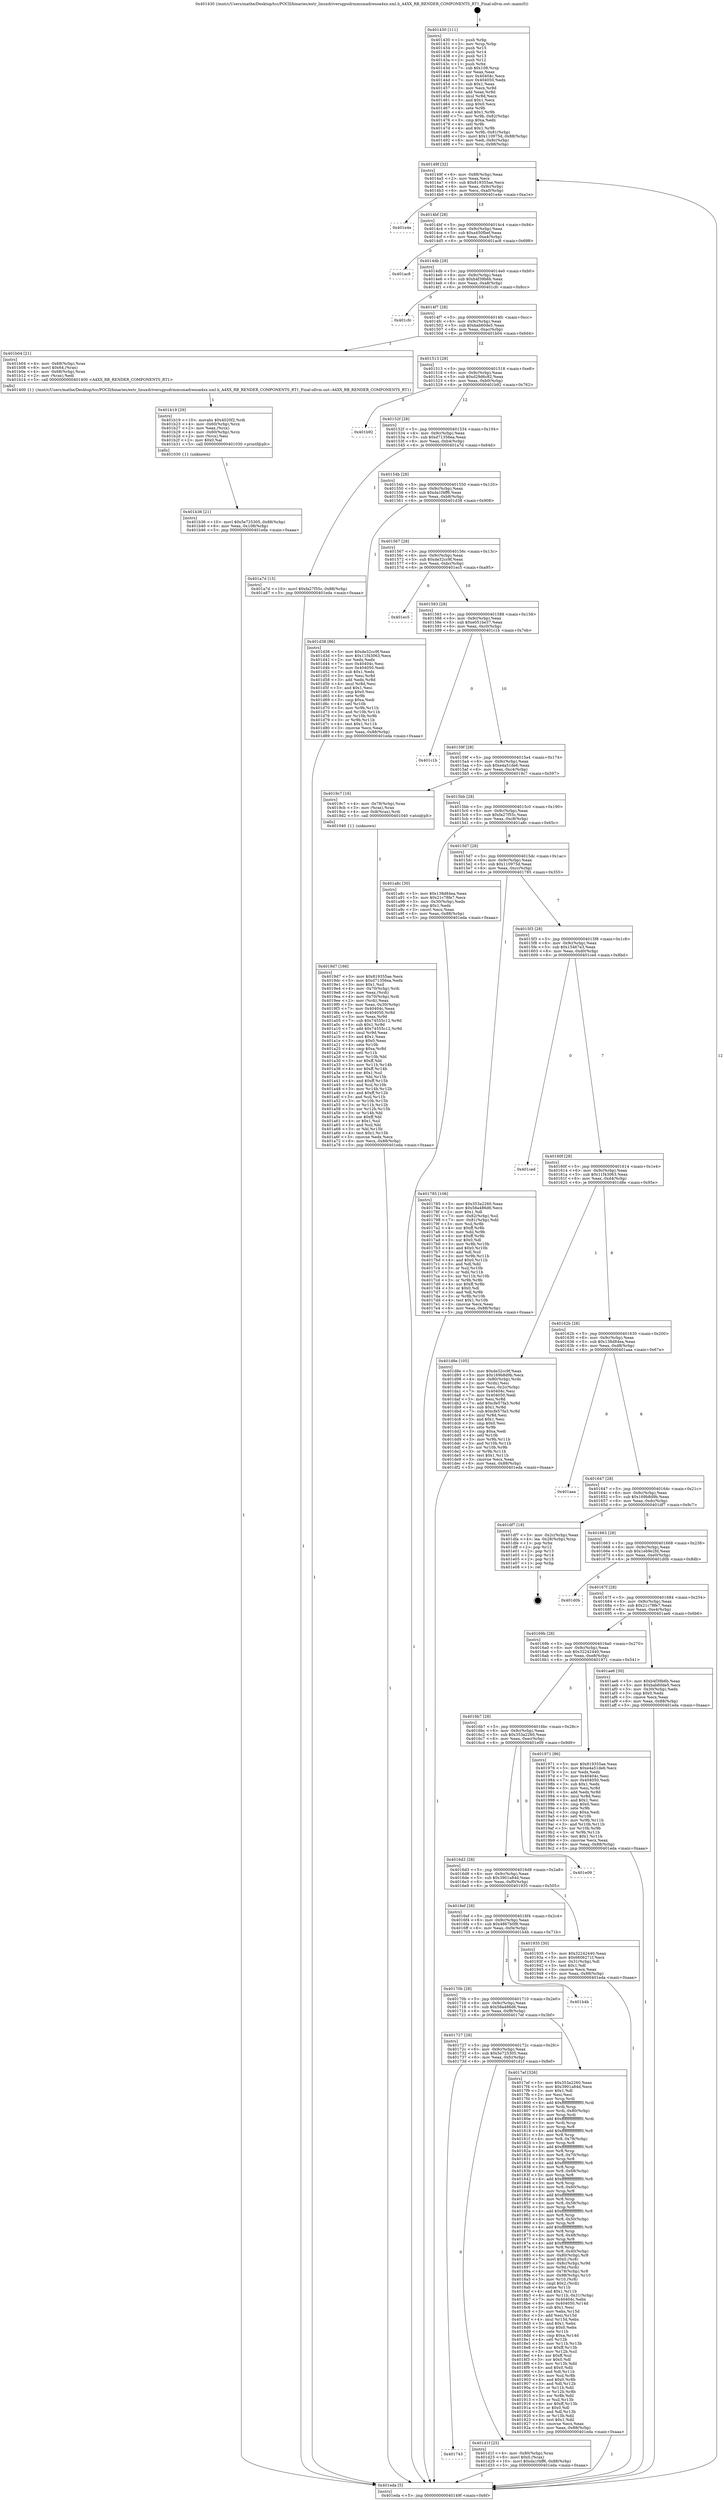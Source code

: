 digraph "0x401430" {
  label = "0x401430 (/mnt/c/Users/mathe/Desktop/tcc/POCII/binaries/extr_linuxdriversgpudrmmsmadrenoa4xx.xml.h_A4XX_RB_RENDER_COMPONENTS_RT1_Final-ollvm.out::main(0))"
  labelloc = "t"
  node[shape=record]

  Entry [label="",width=0.3,height=0.3,shape=circle,fillcolor=black,style=filled]
  "0x40149f" [label="{
     0x40149f [32]\l
     | [instrs]\l
     &nbsp;&nbsp;0x40149f \<+6\>: mov -0x88(%rbp),%eax\l
     &nbsp;&nbsp;0x4014a5 \<+2\>: mov %eax,%ecx\l
     &nbsp;&nbsp;0x4014a7 \<+6\>: sub $0x819355ae,%ecx\l
     &nbsp;&nbsp;0x4014ad \<+6\>: mov %eax,-0x9c(%rbp)\l
     &nbsp;&nbsp;0x4014b3 \<+6\>: mov %ecx,-0xa0(%rbp)\l
     &nbsp;&nbsp;0x4014b9 \<+6\>: je 0000000000401e4e \<main+0xa1e\>\l
  }"]
  "0x401e4e" [label="{
     0x401e4e\l
  }", style=dashed]
  "0x4014bf" [label="{
     0x4014bf [28]\l
     | [instrs]\l
     &nbsp;&nbsp;0x4014bf \<+5\>: jmp 00000000004014c4 \<main+0x94\>\l
     &nbsp;&nbsp;0x4014c4 \<+6\>: mov -0x9c(%rbp),%eax\l
     &nbsp;&nbsp;0x4014ca \<+5\>: sub $0xa450fbef,%eax\l
     &nbsp;&nbsp;0x4014cf \<+6\>: mov %eax,-0xa4(%rbp)\l
     &nbsp;&nbsp;0x4014d5 \<+6\>: je 0000000000401ac8 \<main+0x698\>\l
  }"]
  Exit [label="",width=0.3,height=0.3,shape=circle,fillcolor=black,style=filled,peripheries=2]
  "0x401ac8" [label="{
     0x401ac8\l
  }", style=dashed]
  "0x4014db" [label="{
     0x4014db [28]\l
     | [instrs]\l
     &nbsp;&nbsp;0x4014db \<+5\>: jmp 00000000004014e0 \<main+0xb0\>\l
     &nbsp;&nbsp;0x4014e0 \<+6\>: mov -0x9c(%rbp),%eax\l
     &nbsp;&nbsp;0x4014e6 \<+5\>: sub $0xb4f39b6b,%eax\l
     &nbsp;&nbsp;0x4014eb \<+6\>: mov %eax,-0xa8(%rbp)\l
     &nbsp;&nbsp;0x4014f1 \<+6\>: je 0000000000401cfc \<main+0x8cc\>\l
  }"]
  "0x401743" [label="{
     0x401743\l
  }", style=dashed]
  "0x401cfc" [label="{
     0x401cfc\l
  }", style=dashed]
  "0x4014f7" [label="{
     0x4014f7 [28]\l
     | [instrs]\l
     &nbsp;&nbsp;0x4014f7 \<+5\>: jmp 00000000004014fc \<main+0xcc\>\l
     &nbsp;&nbsp;0x4014fc \<+6\>: mov -0x9c(%rbp),%eax\l
     &nbsp;&nbsp;0x401502 \<+5\>: sub $0xbab60de5,%eax\l
     &nbsp;&nbsp;0x401507 \<+6\>: mov %eax,-0xac(%rbp)\l
     &nbsp;&nbsp;0x40150d \<+6\>: je 0000000000401b04 \<main+0x6d4\>\l
  }"]
  "0x401d1f" [label="{
     0x401d1f [25]\l
     | [instrs]\l
     &nbsp;&nbsp;0x401d1f \<+4\>: mov -0x80(%rbp),%rax\l
     &nbsp;&nbsp;0x401d23 \<+6\>: movl $0x0,(%rax)\l
     &nbsp;&nbsp;0x401d29 \<+10\>: movl $0xda1f4ff6,-0x88(%rbp)\l
     &nbsp;&nbsp;0x401d33 \<+5\>: jmp 0000000000401eda \<main+0xaaa\>\l
  }"]
  "0x401b04" [label="{
     0x401b04 [21]\l
     | [instrs]\l
     &nbsp;&nbsp;0x401b04 \<+4\>: mov -0x68(%rbp),%rax\l
     &nbsp;&nbsp;0x401b08 \<+6\>: movl $0x64,(%rax)\l
     &nbsp;&nbsp;0x401b0e \<+4\>: mov -0x68(%rbp),%rax\l
     &nbsp;&nbsp;0x401b12 \<+2\>: mov (%rax),%edi\l
     &nbsp;&nbsp;0x401b14 \<+5\>: call 0000000000401400 \<A4XX_RB_RENDER_COMPONENTS_RT1\>\l
     | [calls]\l
     &nbsp;&nbsp;0x401400 \{1\} (/mnt/c/Users/mathe/Desktop/tcc/POCII/binaries/extr_linuxdriversgpudrmmsmadrenoa4xx.xml.h_A4XX_RB_RENDER_COMPONENTS_RT1_Final-ollvm.out::A4XX_RB_RENDER_COMPONENTS_RT1)\l
  }"]
  "0x401513" [label="{
     0x401513 [28]\l
     | [instrs]\l
     &nbsp;&nbsp;0x401513 \<+5\>: jmp 0000000000401518 \<main+0xe8\>\l
     &nbsp;&nbsp;0x401518 \<+6\>: mov -0x9c(%rbp),%eax\l
     &nbsp;&nbsp;0x40151e \<+5\>: sub $0xd29d6c82,%eax\l
     &nbsp;&nbsp;0x401523 \<+6\>: mov %eax,-0xb0(%rbp)\l
     &nbsp;&nbsp;0x401529 \<+6\>: je 0000000000401b92 \<main+0x762\>\l
  }"]
  "0x401b36" [label="{
     0x401b36 [21]\l
     | [instrs]\l
     &nbsp;&nbsp;0x401b36 \<+10\>: movl $0x5e725305,-0x88(%rbp)\l
     &nbsp;&nbsp;0x401b40 \<+6\>: mov %eax,-0x108(%rbp)\l
     &nbsp;&nbsp;0x401b46 \<+5\>: jmp 0000000000401eda \<main+0xaaa\>\l
  }"]
  "0x401b92" [label="{
     0x401b92\l
  }", style=dashed]
  "0x40152f" [label="{
     0x40152f [28]\l
     | [instrs]\l
     &nbsp;&nbsp;0x40152f \<+5\>: jmp 0000000000401534 \<main+0x104\>\l
     &nbsp;&nbsp;0x401534 \<+6\>: mov -0x9c(%rbp),%eax\l
     &nbsp;&nbsp;0x40153a \<+5\>: sub $0xd71356ea,%eax\l
     &nbsp;&nbsp;0x40153f \<+6\>: mov %eax,-0xb4(%rbp)\l
     &nbsp;&nbsp;0x401545 \<+6\>: je 0000000000401a7d \<main+0x64d\>\l
  }"]
  "0x401b19" [label="{
     0x401b19 [29]\l
     | [instrs]\l
     &nbsp;&nbsp;0x401b19 \<+10\>: movabs $0x4020f2,%rdi\l
     &nbsp;&nbsp;0x401b23 \<+4\>: mov -0x60(%rbp),%rcx\l
     &nbsp;&nbsp;0x401b27 \<+2\>: mov %eax,(%rcx)\l
     &nbsp;&nbsp;0x401b29 \<+4\>: mov -0x60(%rbp),%rcx\l
     &nbsp;&nbsp;0x401b2d \<+2\>: mov (%rcx),%esi\l
     &nbsp;&nbsp;0x401b2f \<+2\>: mov $0x0,%al\l
     &nbsp;&nbsp;0x401b31 \<+5\>: call 0000000000401030 \<printf@plt\>\l
     | [calls]\l
     &nbsp;&nbsp;0x401030 \{1\} (unknown)\l
  }"]
  "0x401a7d" [label="{
     0x401a7d [15]\l
     | [instrs]\l
     &nbsp;&nbsp;0x401a7d \<+10\>: movl $0xfa27f55c,-0x88(%rbp)\l
     &nbsp;&nbsp;0x401a87 \<+5\>: jmp 0000000000401eda \<main+0xaaa\>\l
  }"]
  "0x40154b" [label="{
     0x40154b [28]\l
     | [instrs]\l
     &nbsp;&nbsp;0x40154b \<+5\>: jmp 0000000000401550 \<main+0x120\>\l
     &nbsp;&nbsp;0x401550 \<+6\>: mov -0x9c(%rbp),%eax\l
     &nbsp;&nbsp;0x401556 \<+5\>: sub $0xda1f4ff6,%eax\l
     &nbsp;&nbsp;0x40155b \<+6\>: mov %eax,-0xb8(%rbp)\l
     &nbsp;&nbsp;0x401561 \<+6\>: je 0000000000401d38 \<main+0x908\>\l
  }"]
  "0x4019d7" [label="{
     0x4019d7 [166]\l
     | [instrs]\l
     &nbsp;&nbsp;0x4019d7 \<+5\>: mov $0x819355ae,%ecx\l
     &nbsp;&nbsp;0x4019dc \<+5\>: mov $0xd71356ea,%edx\l
     &nbsp;&nbsp;0x4019e1 \<+3\>: mov $0x1,%sil\l
     &nbsp;&nbsp;0x4019e4 \<+4\>: mov -0x70(%rbp),%rdi\l
     &nbsp;&nbsp;0x4019e8 \<+2\>: mov %eax,(%rdi)\l
     &nbsp;&nbsp;0x4019ea \<+4\>: mov -0x70(%rbp),%rdi\l
     &nbsp;&nbsp;0x4019ee \<+2\>: mov (%rdi),%eax\l
     &nbsp;&nbsp;0x4019f0 \<+3\>: mov %eax,-0x30(%rbp)\l
     &nbsp;&nbsp;0x4019f3 \<+7\>: mov 0x40404c,%eax\l
     &nbsp;&nbsp;0x4019fa \<+8\>: mov 0x404050,%r8d\l
     &nbsp;&nbsp;0x401a02 \<+3\>: mov %eax,%r9d\l
     &nbsp;&nbsp;0x401a05 \<+7\>: sub $0x74555c12,%r9d\l
     &nbsp;&nbsp;0x401a0c \<+4\>: sub $0x1,%r9d\l
     &nbsp;&nbsp;0x401a10 \<+7\>: add $0x74555c12,%r9d\l
     &nbsp;&nbsp;0x401a17 \<+4\>: imul %r9d,%eax\l
     &nbsp;&nbsp;0x401a1b \<+3\>: and $0x1,%eax\l
     &nbsp;&nbsp;0x401a1e \<+3\>: cmp $0x0,%eax\l
     &nbsp;&nbsp;0x401a21 \<+4\>: sete %r10b\l
     &nbsp;&nbsp;0x401a25 \<+4\>: cmp $0xa,%r8d\l
     &nbsp;&nbsp;0x401a29 \<+4\>: setl %r11b\l
     &nbsp;&nbsp;0x401a2d \<+3\>: mov %r10b,%bl\l
     &nbsp;&nbsp;0x401a30 \<+3\>: xor $0xff,%bl\l
     &nbsp;&nbsp;0x401a33 \<+3\>: mov %r11b,%r14b\l
     &nbsp;&nbsp;0x401a36 \<+4\>: xor $0xff,%r14b\l
     &nbsp;&nbsp;0x401a3a \<+4\>: xor $0x1,%sil\l
     &nbsp;&nbsp;0x401a3e \<+3\>: mov %bl,%r15b\l
     &nbsp;&nbsp;0x401a41 \<+4\>: and $0xff,%r15b\l
     &nbsp;&nbsp;0x401a45 \<+3\>: and %sil,%r10b\l
     &nbsp;&nbsp;0x401a48 \<+3\>: mov %r14b,%r12b\l
     &nbsp;&nbsp;0x401a4b \<+4\>: and $0xff,%r12b\l
     &nbsp;&nbsp;0x401a4f \<+3\>: and %sil,%r11b\l
     &nbsp;&nbsp;0x401a52 \<+3\>: or %r10b,%r15b\l
     &nbsp;&nbsp;0x401a55 \<+3\>: or %r11b,%r12b\l
     &nbsp;&nbsp;0x401a58 \<+3\>: xor %r12b,%r15b\l
     &nbsp;&nbsp;0x401a5b \<+3\>: or %r14b,%bl\l
     &nbsp;&nbsp;0x401a5e \<+3\>: xor $0xff,%bl\l
     &nbsp;&nbsp;0x401a61 \<+4\>: or $0x1,%sil\l
     &nbsp;&nbsp;0x401a65 \<+3\>: and %sil,%bl\l
     &nbsp;&nbsp;0x401a68 \<+3\>: or %bl,%r15b\l
     &nbsp;&nbsp;0x401a6b \<+4\>: test $0x1,%r15b\l
     &nbsp;&nbsp;0x401a6f \<+3\>: cmovne %edx,%ecx\l
     &nbsp;&nbsp;0x401a72 \<+6\>: mov %ecx,-0x88(%rbp)\l
     &nbsp;&nbsp;0x401a78 \<+5\>: jmp 0000000000401eda \<main+0xaaa\>\l
  }"]
  "0x401d38" [label="{
     0x401d38 [86]\l
     | [instrs]\l
     &nbsp;&nbsp;0x401d38 \<+5\>: mov $0xde32cc9f,%eax\l
     &nbsp;&nbsp;0x401d3d \<+5\>: mov $0x11f43063,%ecx\l
     &nbsp;&nbsp;0x401d42 \<+2\>: xor %edx,%edx\l
     &nbsp;&nbsp;0x401d44 \<+7\>: mov 0x40404c,%esi\l
     &nbsp;&nbsp;0x401d4b \<+7\>: mov 0x404050,%edi\l
     &nbsp;&nbsp;0x401d52 \<+3\>: sub $0x1,%edx\l
     &nbsp;&nbsp;0x401d55 \<+3\>: mov %esi,%r8d\l
     &nbsp;&nbsp;0x401d58 \<+3\>: add %edx,%r8d\l
     &nbsp;&nbsp;0x401d5b \<+4\>: imul %r8d,%esi\l
     &nbsp;&nbsp;0x401d5f \<+3\>: and $0x1,%esi\l
     &nbsp;&nbsp;0x401d62 \<+3\>: cmp $0x0,%esi\l
     &nbsp;&nbsp;0x401d65 \<+4\>: sete %r9b\l
     &nbsp;&nbsp;0x401d69 \<+3\>: cmp $0xa,%edi\l
     &nbsp;&nbsp;0x401d6c \<+4\>: setl %r10b\l
     &nbsp;&nbsp;0x401d70 \<+3\>: mov %r9b,%r11b\l
     &nbsp;&nbsp;0x401d73 \<+3\>: and %r10b,%r11b\l
     &nbsp;&nbsp;0x401d76 \<+3\>: xor %r10b,%r9b\l
     &nbsp;&nbsp;0x401d79 \<+3\>: or %r9b,%r11b\l
     &nbsp;&nbsp;0x401d7c \<+4\>: test $0x1,%r11b\l
     &nbsp;&nbsp;0x401d80 \<+3\>: cmovne %ecx,%eax\l
     &nbsp;&nbsp;0x401d83 \<+6\>: mov %eax,-0x88(%rbp)\l
     &nbsp;&nbsp;0x401d89 \<+5\>: jmp 0000000000401eda \<main+0xaaa\>\l
  }"]
  "0x401567" [label="{
     0x401567 [28]\l
     | [instrs]\l
     &nbsp;&nbsp;0x401567 \<+5\>: jmp 000000000040156c \<main+0x13c\>\l
     &nbsp;&nbsp;0x40156c \<+6\>: mov -0x9c(%rbp),%eax\l
     &nbsp;&nbsp;0x401572 \<+5\>: sub $0xde32cc9f,%eax\l
     &nbsp;&nbsp;0x401577 \<+6\>: mov %eax,-0xbc(%rbp)\l
     &nbsp;&nbsp;0x40157d \<+6\>: je 0000000000401ec5 \<main+0xa95\>\l
  }"]
  "0x401727" [label="{
     0x401727 [28]\l
     | [instrs]\l
     &nbsp;&nbsp;0x401727 \<+5\>: jmp 000000000040172c \<main+0x2fc\>\l
     &nbsp;&nbsp;0x40172c \<+6\>: mov -0x9c(%rbp),%eax\l
     &nbsp;&nbsp;0x401732 \<+5\>: sub $0x5e725305,%eax\l
     &nbsp;&nbsp;0x401737 \<+6\>: mov %eax,-0xfc(%rbp)\l
     &nbsp;&nbsp;0x40173d \<+6\>: je 0000000000401d1f \<main+0x8ef\>\l
  }"]
  "0x401ec5" [label="{
     0x401ec5\l
  }", style=dashed]
  "0x401583" [label="{
     0x401583 [28]\l
     | [instrs]\l
     &nbsp;&nbsp;0x401583 \<+5\>: jmp 0000000000401588 \<main+0x158\>\l
     &nbsp;&nbsp;0x401588 \<+6\>: mov -0x9c(%rbp),%eax\l
     &nbsp;&nbsp;0x40158e \<+5\>: sub $0xe051be37,%eax\l
     &nbsp;&nbsp;0x401593 \<+6\>: mov %eax,-0xc0(%rbp)\l
     &nbsp;&nbsp;0x401599 \<+6\>: je 0000000000401c1b \<main+0x7eb\>\l
  }"]
  "0x4017ef" [label="{
     0x4017ef [326]\l
     | [instrs]\l
     &nbsp;&nbsp;0x4017ef \<+5\>: mov $0x353a2260,%eax\l
     &nbsp;&nbsp;0x4017f4 \<+5\>: mov $0x3901a84d,%ecx\l
     &nbsp;&nbsp;0x4017f9 \<+2\>: mov $0x1,%dl\l
     &nbsp;&nbsp;0x4017fb \<+2\>: xor %esi,%esi\l
     &nbsp;&nbsp;0x4017fd \<+3\>: mov %rsp,%rdi\l
     &nbsp;&nbsp;0x401800 \<+4\>: add $0xfffffffffffffff0,%rdi\l
     &nbsp;&nbsp;0x401804 \<+3\>: mov %rdi,%rsp\l
     &nbsp;&nbsp;0x401807 \<+4\>: mov %rdi,-0x80(%rbp)\l
     &nbsp;&nbsp;0x40180b \<+3\>: mov %rsp,%rdi\l
     &nbsp;&nbsp;0x40180e \<+4\>: add $0xfffffffffffffff0,%rdi\l
     &nbsp;&nbsp;0x401812 \<+3\>: mov %rdi,%rsp\l
     &nbsp;&nbsp;0x401815 \<+3\>: mov %rsp,%r8\l
     &nbsp;&nbsp;0x401818 \<+4\>: add $0xfffffffffffffff0,%r8\l
     &nbsp;&nbsp;0x40181c \<+3\>: mov %r8,%rsp\l
     &nbsp;&nbsp;0x40181f \<+4\>: mov %r8,-0x78(%rbp)\l
     &nbsp;&nbsp;0x401823 \<+3\>: mov %rsp,%r8\l
     &nbsp;&nbsp;0x401826 \<+4\>: add $0xfffffffffffffff0,%r8\l
     &nbsp;&nbsp;0x40182a \<+3\>: mov %r8,%rsp\l
     &nbsp;&nbsp;0x40182d \<+4\>: mov %r8,-0x70(%rbp)\l
     &nbsp;&nbsp;0x401831 \<+3\>: mov %rsp,%r8\l
     &nbsp;&nbsp;0x401834 \<+4\>: add $0xfffffffffffffff0,%r8\l
     &nbsp;&nbsp;0x401838 \<+3\>: mov %r8,%rsp\l
     &nbsp;&nbsp;0x40183b \<+4\>: mov %r8,-0x68(%rbp)\l
     &nbsp;&nbsp;0x40183f \<+3\>: mov %rsp,%r8\l
     &nbsp;&nbsp;0x401842 \<+4\>: add $0xfffffffffffffff0,%r8\l
     &nbsp;&nbsp;0x401846 \<+3\>: mov %r8,%rsp\l
     &nbsp;&nbsp;0x401849 \<+4\>: mov %r8,-0x60(%rbp)\l
     &nbsp;&nbsp;0x40184d \<+3\>: mov %rsp,%r8\l
     &nbsp;&nbsp;0x401850 \<+4\>: add $0xfffffffffffffff0,%r8\l
     &nbsp;&nbsp;0x401854 \<+3\>: mov %r8,%rsp\l
     &nbsp;&nbsp;0x401857 \<+4\>: mov %r8,-0x58(%rbp)\l
     &nbsp;&nbsp;0x40185b \<+3\>: mov %rsp,%r8\l
     &nbsp;&nbsp;0x40185e \<+4\>: add $0xfffffffffffffff0,%r8\l
     &nbsp;&nbsp;0x401862 \<+3\>: mov %r8,%rsp\l
     &nbsp;&nbsp;0x401865 \<+4\>: mov %r8,-0x50(%rbp)\l
     &nbsp;&nbsp;0x401869 \<+3\>: mov %rsp,%r8\l
     &nbsp;&nbsp;0x40186c \<+4\>: add $0xfffffffffffffff0,%r8\l
     &nbsp;&nbsp;0x401870 \<+3\>: mov %r8,%rsp\l
     &nbsp;&nbsp;0x401873 \<+4\>: mov %r8,-0x48(%rbp)\l
     &nbsp;&nbsp;0x401877 \<+3\>: mov %rsp,%r8\l
     &nbsp;&nbsp;0x40187a \<+4\>: add $0xfffffffffffffff0,%r8\l
     &nbsp;&nbsp;0x40187e \<+3\>: mov %r8,%rsp\l
     &nbsp;&nbsp;0x401881 \<+4\>: mov %r8,-0x40(%rbp)\l
     &nbsp;&nbsp;0x401885 \<+4\>: mov -0x80(%rbp),%r8\l
     &nbsp;&nbsp;0x401889 \<+7\>: movl $0x0,(%r8)\l
     &nbsp;&nbsp;0x401890 \<+7\>: mov -0x8c(%rbp),%r9d\l
     &nbsp;&nbsp;0x401897 \<+3\>: mov %r9d,(%rdi)\l
     &nbsp;&nbsp;0x40189a \<+4\>: mov -0x78(%rbp),%r8\l
     &nbsp;&nbsp;0x40189e \<+7\>: mov -0x98(%rbp),%r10\l
     &nbsp;&nbsp;0x4018a5 \<+3\>: mov %r10,(%r8)\l
     &nbsp;&nbsp;0x4018a8 \<+3\>: cmpl $0x2,(%rdi)\l
     &nbsp;&nbsp;0x4018ab \<+4\>: setne %r11b\l
     &nbsp;&nbsp;0x4018af \<+4\>: and $0x1,%r11b\l
     &nbsp;&nbsp;0x4018b3 \<+4\>: mov %r11b,-0x31(%rbp)\l
     &nbsp;&nbsp;0x4018b7 \<+7\>: mov 0x40404c,%ebx\l
     &nbsp;&nbsp;0x4018be \<+8\>: mov 0x404050,%r14d\l
     &nbsp;&nbsp;0x4018c6 \<+3\>: sub $0x1,%esi\l
     &nbsp;&nbsp;0x4018c9 \<+3\>: mov %ebx,%r15d\l
     &nbsp;&nbsp;0x4018cc \<+3\>: add %esi,%r15d\l
     &nbsp;&nbsp;0x4018cf \<+4\>: imul %r15d,%ebx\l
     &nbsp;&nbsp;0x4018d3 \<+3\>: and $0x1,%ebx\l
     &nbsp;&nbsp;0x4018d6 \<+3\>: cmp $0x0,%ebx\l
     &nbsp;&nbsp;0x4018d9 \<+4\>: sete %r11b\l
     &nbsp;&nbsp;0x4018dd \<+4\>: cmp $0xa,%r14d\l
     &nbsp;&nbsp;0x4018e1 \<+4\>: setl %r12b\l
     &nbsp;&nbsp;0x4018e5 \<+3\>: mov %r11b,%r13b\l
     &nbsp;&nbsp;0x4018e8 \<+4\>: xor $0xff,%r13b\l
     &nbsp;&nbsp;0x4018ec \<+3\>: mov %r12b,%sil\l
     &nbsp;&nbsp;0x4018ef \<+4\>: xor $0xff,%sil\l
     &nbsp;&nbsp;0x4018f3 \<+3\>: xor $0x0,%dl\l
     &nbsp;&nbsp;0x4018f6 \<+3\>: mov %r13b,%dil\l
     &nbsp;&nbsp;0x4018f9 \<+4\>: and $0x0,%dil\l
     &nbsp;&nbsp;0x4018fd \<+3\>: and %dl,%r11b\l
     &nbsp;&nbsp;0x401900 \<+3\>: mov %sil,%r8b\l
     &nbsp;&nbsp;0x401903 \<+4\>: and $0x0,%r8b\l
     &nbsp;&nbsp;0x401907 \<+3\>: and %dl,%r12b\l
     &nbsp;&nbsp;0x40190a \<+3\>: or %r11b,%dil\l
     &nbsp;&nbsp;0x40190d \<+3\>: or %r12b,%r8b\l
     &nbsp;&nbsp;0x401910 \<+3\>: xor %r8b,%dil\l
     &nbsp;&nbsp;0x401913 \<+3\>: or %sil,%r13b\l
     &nbsp;&nbsp;0x401916 \<+4\>: xor $0xff,%r13b\l
     &nbsp;&nbsp;0x40191a \<+3\>: or $0x0,%dl\l
     &nbsp;&nbsp;0x40191d \<+3\>: and %dl,%r13b\l
     &nbsp;&nbsp;0x401920 \<+3\>: or %r13b,%dil\l
     &nbsp;&nbsp;0x401923 \<+4\>: test $0x1,%dil\l
     &nbsp;&nbsp;0x401927 \<+3\>: cmovne %ecx,%eax\l
     &nbsp;&nbsp;0x40192a \<+6\>: mov %eax,-0x88(%rbp)\l
     &nbsp;&nbsp;0x401930 \<+5\>: jmp 0000000000401eda \<main+0xaaa\>\l
  }"]
  "0x401c1b" [label="{
     0x401c1b\l
  }", style=dashed]
  "0x40159f" [label="{
     0x40159f [28]\l
     | [instrs]\l
     &nbsp;&nbsp;0x40159f \<+5\>: jmp 00000000004015a4 \<main+0x174\>\l
     &nbsp;&nbsp;0x4015a4 \<+6\>: mov -0x9c(%rbp),%eax\l
     &nbsp;&nbsp;0x4015aa \<+5\>: sub $0xe4a51de6,%eax\l
     &nbsp;&nbsp;0x4015af \<+6\>: mov %eax,-0xc4(%rbp)\l
     &nbsp;&nbsp;0x4015b5 \<+6\>: je 00000000004019c7 \<main+0x597\>\l
  }"]
  "0x40170b" [label="{
     0x40170b [28]\l
     | [instrs]\l
     &nbsp;&nbsp;0x40170b \<+5\>: jmp 0000000000401710 \<main+0x2e0\>\l
     &nbsp;&nbsp;0x401710 \<+6\>: mov -0x9c(%rbp),%eax\l
     &nbsp;&nbsp;0x401716 \<+5\>: sub $0x58a486d6,%eax\l
     &nbsp;&nbsp;0x40171b \<+6\>: mov %eax,-0xf8(%rbp)\l
     &nbsp;&nbsp;0x401721 \<+6\>: je 00000000004017ef \<main+0x3bf\>\l
  }"]
  "0x4019c7" [label="{
     0x4019c7 [16]\l
     | [instrs]\l
     &nbsp;&nbsp;0x4019c7 \<+4\>: mov -0x78(%rbp),%rax\l
     &nbsp;&nbsp;0x4019cb \<+3\>: mov (%rax),%rax\l
     &nbsp;&nbsp;0x4019ce \<+4\>: mov 0x8(%rax),%rdi\l
     &nbsp;&nbsp;0x4019d2 \<+5\>: call 0000000000401040 \<atoi@plt\>\l
     | [calls]\l
     &nbsp;&nbsp;0x401040 \{1\} (unknown)\l
  }"]
  "0x4015bb" [label="{
     0x4015bb [28]\l
     | [instrs]\l
     &nbsp;&nbsp;0x4015bb \<+5\>: jmp 00000000004015c0 \<main+0x190\>\l
     &nbsp;&nbsp;0x4015c0 \<+6\>: mov -0x9c(%rbp),%eax\l
     &nbsp;&nbsp;0x4015c6 \<+5\>: sub $0xfa27f55c,%eax\l
     &nbsp;&nbsp;0x4015cb \<+6\>: mov %eax,-0xc8(%rbp)\l
     &nbsp;&nbsp;0x4015d1 \<+6\>: je 0000000000401a8c \<main+0x65c\>\l
  }"]
  "0x401b4b" [label="{
     0x401b4b\l
  }", style=dashed]
  "0x401a8c" [label="{
     0x401a8c [30]\l
     | [instrs]\l
     &nbsp;&nbsp;0x401a8c \<+5\>: mov $0x138d84ea,%eax\l
     &nbsp;&nbsp;0x401a91 \<+5\>: mov $0x21c78fe7,%ecx\l
     &nbsp;&nbsp;0x401a96 \<+3\>: mov -0x30(%rbp),%edx\l
     &nbsp;&nbsp;0x401a99 \<+3\>: cmp $0x1,%edx\l
     &nbsp;&nbsp;0x401a9c \<+3\>: cmovl %ecx,%eax\l
     &nbsp;&nbsp;0x401a9f \<+6\>: mov %eax,-0x88(%rbp)\l
     &nbsp;&nbsp;0x401aa5 \<+5\>: jmp 0000000000401eda \<main+0xaaa\>\l
  }"]
  "0x4015d7" [label="{
     0x4015d7 [28]\l
     | [instrs]\l
     &nbsp;&nbsp;0x4015d7 \<+5\>: jmp 00000000004015dc \<main+0x1ac\>\l
     &nbsp;&nbsp;0x4015dc \<+6\>: mov -0x9c(%rbp),%eax\l
     &nbsp;&nbsp;0x4015e2 \<+5\>: sub $0x110975d,%eax\l
     &nbsp;&nbsp;0x4015e7 \<+6\>: mov %eax,-0xcc(%rbp)\l
     &nbsp;&nbsp;0x4015ed \<+6\>: je 0000000000401785 \<main+0x355\>\l
  }"]
  "0x4016ef" [label="{
     0x4016ef [28]\l
     | [instrs]\l
     &nbsp;&nbsp;0x4016ef \<+5\>: jmp 00000000004016f4 \<main+0x2c4\>\l
     &nbsp;&nbsp;0x4016f4 \<+6\>: mov -0x9c(%rbp),%eax\l
     &nbsp;&nbsp;0x4016fa \<+5\>: sub $0x4867b0f8,%eax\l
     &nbsp;&nbsp;0x4016ff \<+6\>: mov %eax,-0xf4(%rbp)\l
     &nbsp;&nbsp;0x401705 \<+6\>: je 0000000000401b4b \<main+0x71b\>\l
  }"]
  "0x401785" [label="{
     0x401785 [106]\l
     | [instrs]\l
     &nbsp;&nbsp;0x401785 \<+5\>: mov $0x353a2260,%eax\l
     &nbsp;&nbsp;0x40178a \<+5\>: mov $0x58a486d6,%ecx\l
     &nbsp;&nbsp;0x40178f \<+2\>: mov $0x1,%dl\l
     &nbsp;&nbsp;0x401791 \<+7\>: mov -0x82(%rbp),%sil\l
     &nbsp;&nbsp;0x401798 \<+7\>: mov -0x81(%rbp),%dil\l
     &nbsp;&nbsp;0x40179f \<+3\>: mov %sil,%r8b\l
     &nbsp;&nbsp;0x4017a2 \<+4\>: xor $0xff,%r8b\l
     &nbsp;&nbsp;0x4017a6 \<+3\>: mov %dil,%r9b\l
     &nbsp;&nbsp;0x4017a9 \<+4\>: xor $0xff,%r9b\l
     &nbsp;&nbsp;0x4017ad \<+3\>: xor $0x0,%dl\l
     &nbsp;&nbsp;0x4017b0 \<+3\>: mov %r8b,%r10b\l
     &nbsp;&nbsp;0x4017b3 \<+4\>: and $0x0,%r10b\l
     &nbsp;&nbsp;0x4017b7 \<+3\>: and %dl,%sil\l
     &nbsp;&nbsp;0x4017ba \<+3\>: mov %r9b,%r11b\l
     &nbsp;&nbsp;0x4017bd \<+4\>: and $0x0,%r11b\l
     &nbsp;&nbsp;0x4017c1 \<+3\>: and %dl,%dil\l
     &nbsp;&nbsp;0x4017c4 \<+3\>: or %sil,%r10b\l
     &nbsp;&nbsp;0x4017c7 \<+3\>: or %dil,%r11b\l
     &nbsp;&nbsp;0x4017ca \<+3\>: xor %r11b,%r10b\l
     &nbsp;&nbsp;0x4017cd \<+3\>: or %r9b,%r8b\l
     &nbsp;&nbsp;0x4017d0 \<+4\>: xor $0xff,%r8b\l
     &nbsp;&nbsp;0x4017d4 \<+3\>: or $0x0,%dl\l
     &nbsp;&nbsp;0x4017d7 \<+3\>: and %dl,%r8b\l
     &nbsp;&nbsp;0x4017da \<+3\>: or %r8b,%r10b\l
     &nbsp;&nbsp;0x4017dd \<+4\>: test $0x1,%r10b\l
     &nbsp;&nbsp;0x4017e1 \<+3\>: cmovne %ecx,%eax\l
     &nbsp;&nbsp;0x4017e4 \<+6\>: mov %eax,-0x88(%rbp)\l
     &nbsp;&nbsp;0x4017ea \<+5\>: jmp 0000000000401eda \<main+0xaaa\>\l
  }"]
  "0x4015f3" [label="{
     0x4015f3 [28]\l
     | [instrs]\l
     &nbsp;&nbsp;0x4015f3 \<+5\>: jmp 00000000004015f8 \<main+0x1c8\>\l
     &nbsp;&nbsp;0x4015f8 \<+6\>: mov -0x9c(%rbp),%eax\l
     &nbsp;&nbsp;0x4015fe \<+5\>: sub $0x15467e3,%eax\l
     &nbsp;&nbsp;0x401603 \<+6\>: mov %eax,-0xd0(%rbp)\l
     &nbsp;&nbsp;0x401609 \<+6\>: je 0000000000401ced \<main+0x8bd\>\l
  }"]
  "0x401eda" [label="{
     0x401eda [5]\l
     | [instrs]\l
     &nbsp;&nbsp;0x401eda \<+5\>: jmp 000000000040149f \<main+0x6f\>\l
  }"]
  "0x401430" [label="{
     0x401430 [111]\l
     | [instrs]\l
     &nbsp;&nbsp;0x401430 \<+1\>: push %rbp\l
     &nbsp;&nbsp;0x401431 \<+3\>: mov %rsp,%rbp\l
     &nbsp;&nbsp;0x401434 \<+2\>: push %r15\l
     &nbsp;&nbsp;0x401436 \<+2\>: push %r14\l
     &nbsp;&nbsp;0x401438 \<+2\>: push %r13\l
     &nbsp;&nbsp;0x40143a \<+2\>: push %r12\l
     &nbsp;&nbsp;0x40143c \<+1\>: push %rbx\l
     &nbsp;&nbsp;0x40143d \<+7\>: sub $0x108,%rsp\l
     &nbsp;&nbsp;0x401444 \<+2\>: xor %eax,%eax\l
     &nbsp;&nbsp;0x401446 \<+7\>: mov 0x40404c,%ecx\l
     &nbsp;&nbsp;0x40144d \<+7\>: mov 0x404050,%edx\l
     &nbsp;&nbsp;0x401454 \<+3\>: sub $0x1,%eax\l
     &nbsp;&nbsp;0x401457 \<+3\>: mov %ecx,%r8d\l
     &nbsp;&nbsp;0x40145a \<+3\>: add %eax,%r8d\l
     &nbsp;&nbsp;0x40145d \<+4\>: imul %r8d,%ecx\l
     &nbsp;&nbsp;0x401461 \<+3\>: and $0x1,%ecx\l
     &nbsp;&nbsp;0x401464 \<+3\>: cmp $0x0,%ecx\l
     &nbsp;&nbsp;0x401467 \<+4\>: sete %r9b\l
     &nbsp;&nbsp;0x40146b \<+4\>: and $0x1,%r9b\l
     &nbsp;&nbsp;0x40146f \<+7\>: mov %r9b,-0x82(%rbp)\l
     &nbsp;&nbsp;0x401476 \<+3\>: cmp $0xa,%edx\l
     &nbsp;&nbsp;0x401479 \<+4\>: setl %r9b\l
     &nbsp;&nbsp;0x40147d \<+4\>: and $0x1,%r9b\l
     &nbsp;&nbsp;0x401481 \<+7\>: mov %r9b,-0x81(%rbp)\l
     &nbsp;&nbsp;0x401488 \<+10\>: movl $0x110975d,-0x88(%rbp)\l
     &nbsp;&nbsp;0x401492 \<+6\>: mov %edi,-0x8c(%rbp)\l
     &nbsp;&nbsp;0x401498 \<+7\>: mov %rsi,-0x98(%rbp)\l
  }"]
  "0x401935" [label="{
     0x401935 [30]\l
     | [instrs]\l
     &nbsp;&nbsp;0x401935 \<+5\>: mov $0x32242440,%eax\l
     &nbsp;&nbsp;0x40193a \<+5\>: mov $0x6606271f,%ecx\l
     &nbsp;&nbsp;0x40193f \<+3\>: mov -0x31(%rbp),%dl\l
     &nbsp;&nbsp;0x401942 \<+3\>: test $0x1,%dl\l
     &nbsp;&nbsp;0x401945 \<+3\>: cmovne %ecx,%eax\l
     &nbsp;&nbsp;0x401948 \<+6\>: mov %eax,-0x88(%rbp)\l
     &nbsp;&nbsp;0x40194e \<+5\>: jmp 0000000000401eda \<main+0xaaa\>\l
  }"]
  "0x401ced" [label="{
     0x401ced\l
  }", style=dashed]
  "0x40160f" [label="{
     0x40160f [28]\l
     | [instrs]\l
     &nbsp;&nbsp;0x40160f \<+5\>: jmp 0000000000401614 \<main+0x1e4\>\l
     &nbsp;&nbsp;0x401614 \<+6\>: mov -0x9c(%rbp),%eax\l
     &nbsp;&nbsp;0x40161a \<+5\>: sub $0x11f43063,%eax\l
     &nbsp;&nbsp;0x40161f \<+6\>: mov %eax,-0xd4(%rbp)\l
     &nbsp;&nbsp;0x401625 \<+6\>: je 0000000000401d8e \<main+0x95e\>\l
  }"]
  "0x4016d3" [label="{
     0x4016d3 [28]\l
     | [instrs]\l
     &nbsp;&nbsp;0x4016d3 \<+5\>: jmp 00000000004016d8 \<main+0x2a8\>\l
     &nbsp;&nbsp;0x4016d8 \<+6\>: mov -0x9c(%rbp),%eax\l
     &nbsp;&nbsp;0x4016de \<+5\>: sub $0x3901a84d,%eax\l
     &nbsp;&nbsp;0x4016e3 \<+6\>: mov %eax,-0xf0(%rbp)\l
     &nbsp;&nbsp;0x4016e9 \<+6\>: je 0000000000401935 \<main+0x505\>\l
  }"]
  "0x401d8e" [label="{
     0x401d8e [105]\l
     | [instrs]\l
     &nbsp;&nbsp;0x401d8e \<+5\>: mov $0xde32cc9f,%eax\l
     &nbsp;&nbsp;0x401d93 \<+5\>: mov $0x169b8d9b,%ecx\l
     &nbsp;&nbsp;0x401d98 \<+4\>: mov -0x80(%rbp),%rdx\l
     &nbsp;&nbsp;0x401d9c \<+2\>: mov (%rdx),%esi\l
     &nbsp;&nbsp;0x401d9e \<+3\>: mov %esi,-0x2c(%rbp)\l
     &nbsp;&nbsp;0x401da1 \<+7\>: mov 0x40404c,%esi\l
     &nbsp;&nbsp;0x401da8 \<+7\>: mov 0x404050,%edi\l
     &nbsp;&nbsp;0x401daf \<+3\>: mov %esi,%r8d\l
     &nbsp;&nbsp;0x401db2 \<+7\>: add $0xcfe57fa3,%r8d\l
     &nbsp;&nbsp;0x401db9 \<+4\>: sub $0x1,%r8d\l
     &nbsp;&nbsp;0x401dbd \<+7\>: sub $0xcfe57fa3,%r8d\l
     &nbsp;&nbsp;0x401dc4 \<+4\>: imul %r8d,%esi\l
     &nbsp;&nbsp;0x401dc8 \<+3\>: and $0x1,%esi\l
     &nbsp;&nbsp;0x401dcb \<+3\>: cmp $0x0,%esi\l
     &nbsp;&nbsp;0x401dce \<+4\>: sete %r9b\l
     &nbsp;&nbsp;0x401dd2 \<+3\>: cmp $0xa,%edi\l
     &nbsp;&nbsp;0x401dd5 \<+4\>: setl %r10b\l
     &nbsp;&nbsp;0x401dd9 \<+3\>: mov %r9b,%r11b\l
     &nbsp;&nbsp;0x401ddc \<+3\>: and %r10b,%r11b\l
     &nbsp;&nbsp;0x401ddf \<+3\>: xor %r10b,%r9b\l
     &nbsp;&nbsp;0x401de2 \<+3\>: or %r9b,%r11b\l
     &nbsp;&nbsp;0x401de5 \<+4\>: test $0x1,%r11b\l
     &nbsp;&nbsp;0x401de9 \<+3\>: cmovne %ecx,%eax\l
     &nbsp;&nbsp;0x401dec \<+6\>: mov %eax,-0x88(%rbp)\l
     &nbsp;&nbsp;0x401df2 \<+5\>: jmp 0000000000401eda \<main+0xaaa\>\l
  }"]
  "0x40162b" [label="{
     0x40162b [28]\l
     | [instrs]\l
     &nbsp;&nbsp;0x40162b \<+5\>: jmp 0000000000401630 \<main+0x200\>\l
     &nbsp;&nbsp;0x401630 \<+6\>: mov -0x9c(%rbp),%eax\l
     &nbsp;&nbsp;0x401636 \<+5\>: sub $0x138d84ea,%eax\l
     &nbsp;&nbsp;0x40163b \<+6\>: mov %eax,-0xd8(%rbp)\l
     &nbsp;&nbsp;0x401641 \<+6\>: je 0000000000401aaa \<main+0x67a\>\l
  }"]
  "0x401e09" [label="{
     0x401e09\l
  }", style=dashed]
  "0x401aaa" [label="{
     0x401aaa\l
  }", style=dashed]
  "0x401647" [label="{
     0x401647 [28]\l
     | [instrs]\l
     &nbsp;&nbsp;0x401647 \<+5\>: jmp 000000000040164c \<main+0x21c\>\l
     &nbsp;&nbsp;0x40164c \<+6\>: mov -0x9c(%rbp),%eax\l
     &nbsp;&nbsp;0x401652 \<+5\>: sub $0x169b8d9b,%eax\l
     &nbsp;&nbsp;0x401657 \<+6\>: mov %eax,-0xdc(%rbp)\l
     &nbsp;&nbsp;0x40165d \<+6\>: je 0000000000401df7 \<main+0x9c7\>\l
  }"]
  "0x4016b7" [label="{
     0x4016b7 [28]\l
     | [instrs]\l
     &nbsp;&nbsp;0x4016b7 \<+5\>: jmp 00000000004016bc \<main+0x28c\>\l
     &nbsp;&nbsp;0x4016bc \<+6\>: mov -0x9c(%rbp),%eax\l
     &nbsp;&nbsp;0x4016c2 \<+5\>: sub $0x353a2260,%eax\l
     &nbsp;&nbsp;0x4016c7 \<+6\>: mov %eax,-0xec(%rbp)\l
     &nbsp;&nbsp;0x4016cd \<+6\>: je 0000000000401e09 \<main+0x9d9\>\l
  }"]
  "0x401df7" [label="{
     0x401df7 [18]\l
     | [instrs]\l
     &nbsp;&nbsp;0x401df7 \<+3\>: mov -0x2c(%rbp),%eax\l
     &nbsp;&nbsp;0x401dfa \<+4\>: lea -0x28(%rbp),%rsp\l
     &nbsp;&nbsp;0x401dfe \<+1\>: pop %rbx\l
     &nbsp;&nbsp;0x401dff \<+2\>: pop %r12\l
     &nbsp;&nbsp;0x401e01 \<+2\>: pop %r13\l
     &nbsp;&nbsp;0x401e03 \<+2\>: pop %r14\l
     &nbsp;&nbsp;0x401e05 \<+2\>: pop %r15\l
     &nbsp;&nbsp;0x401e07 \<+1\>: pop %rbp\l
     &nbsp;&nbsp;0x401e08 \<+1\>: ret\l
  }"]
  "0x401663" [label="{
     0x401663 [28]\l
     | [instrs]\l
     &nbsp;&nbsp;0x401663 \<+5\>: jmp 0000000000401668 \<main+0x238\>\l
     &nbsp;&nbsp;0x401668 \<+6\>: mov -0x9c(%rbp),%eax\l
     &nbsp;&nbsp;0x40166e \<+5\>: sub $0x1eb9e2fd,%eax\l
     &nbsp;&nbsp;0x401673 \<+6\>: mov %eax,-0xe0(%rbp)\l
     &nbsp;&nbsp;0x401679 \<+6\>: je 0000000000401d0b \<main+0x8db\>\l
  }"]
  "0x401971" [label="{
     0x401971 [86]\l
     | [instrs]\l
     &nbsp;&nbsp;0x401971 \<+5\>: mov $0x819355ae,%eax\l
     &nbsp;&nbsp;0x401976 \<+5\>: mov $0xe4a51de6,%ecx\l
     &nbsp;&nbsp;0x40197b \<+2\>: xor %edx,%edx\l
     &nbsp;&nbsp;0x40197d \<+7\>: mov 0x40404c,%esi\l
     &nbsp;&nbsp;0x401984 \<+7\>: mov 0x404050,%edi\l
     &nbsp;&nbsp;0x40198b \<+3\>: sub $0x1,%edx\l
     &nbsp;&nbsp;0x40198e \<+3\>: mov %esi,%r8d\l
     &nbsp;&nbsp;0x401991 \<+3\>: add %edx,%r8d\l
     &nbsp;&nbsp;0x401994 \<+4\>: imul %r8d,%esi\l
     &nbsp;&nbsp;0x401998 \<+3\>: and $0x1,%esi\l
     &nbsp;&nbsp;0x40199b \<+3\>: cmp $0x0,%esi\l
     &nbsp;&nbsp;0x40199e \<+4\>: sete %r9b\l
     &nbsp;&nbsp;0x4019a2 \<+3\>: cmp $0xa,%edi\l
     &nbsp;&nbsp;0x4019a5 \<+4\>: setl %r10b\l
     &nbsp;&nbsp;0x4019a9 \<+3\>: mov %r9b,%r11b\l
     &nbsp;&nbsp;0x4019ac \<+3\>: and %r10b,%r11b\l
     &nbsp;&nbsp;0x4019af \<+3\>: xor %r10b,%r9b\l
     &nbsp;&nbsp;0x4019b2 \<+3\>: or %r9b,%r11b\l
     &nbsp;&nbsp;0x4019b5 \<+4\>: test $0x1,%r11b\l
     &nbsp;&nbsp;0x4019b9 \<+3\>: cmovne %ecx,%eax\l
     &nbsp;&nbsp;0x4019bc \<+6\>: mov %eax,-0x88(%rbp)\l
     &nbsp;&nbsp;0x4019c2 \<+5\>: jmp 0000000000401eda \<main+0xaaa\>\l
  }"]
  "0x401d0b" [label="{
     0x401d0b\l
  }", style=dashed]
  "0x40167f" [label="{
     0x40167f [28]\l
     | [instrs]\l
     &nbsp;&nbsp;0x40167f \<+5\>: jmp 0000000000401684 \<main+0x254\>\l
     &nbsp;&nbsp;0x401684 \<+6\>: mov -0x9c(%rbp),%eax\l
     &nbsp;&nbsp;0x40168a \<+5\>: sub $0x21c78fe7,%eax\l
     &nbsp;&nbsp;0x40168f \<+6\>: mov %eax,-0xe4(%rbp)\l
     &nbsp;&nbsp;0x401695 \<+6\>: je 0000000000401ae6 \<main+0x6b6\>\l
  }"]
  "0x40169b" [label="{
     0x40169b [28]\l
     | [instrs]\l
     &nbsp;&nbsp;0x40169b \<+5\>: jmp 00000000004016a0 \<main+0x270\>\l
     &nbsp;&nbsp;0x4016a0 \<+6\>: mov -0x9c(%rbp),%eax\l
     &nbsp;&nbsp;0x4016a6 \<+5\>: sub $0x32242440,%eax\l
     &nbsp;&nbsp;0x4016ab \<+6\>: mov %eax,-0xe8(%rbp)\l
     &nbsp;&nbsp;0x4016b1 \<+6\>: je 0000000000401971 \<main+0x541\>\l
  }"]
  "0x401ae6" [label="{
     0x401ae6 [30]\l
     | [instrs]\l
     &nbsp;&nbsp;0x401ae6 \<+5\>: mov $0xb4f39b6b,%eax\l
     &nbsp;&nbsp;0x401aeb \<+5\>: mov $0xbab60de5,%ecx\l
     &nbsp;&nbsp;0x401af0 \<+3\>: mov -0x30(%rbp),%edx\l
     &nbsp;&nbsp;0x401af3 \<+3\>: cmp $0x0,%edx\l
     &nbsp;&nbsp;0x401af6 \<+3\>: cmove %ecx,%eax\l
     &nbsp;&nbsp;0x401af9 \<+6\>: mov %eax,-0x88(%rbp)\l
     &nbsp;&nbsp;0x401aff \<+5\>: jmp 0000000000401eda \<main+0xaaa\>\l
  }"]
  Entry -> "0x401430" [label=" 1"]
  "0x40149f" -> "0x401e4e" [label=" 0"]
  "0x40149f" -> "0x4014bf" [label=" 13"]
  "0x401df7" -> Exit [label=" 1"]
  "0x4014bf" -> "0x401ac8" [label=" 0"]
  "0x4014bf" -> "0x4014db" [label=" 13"]
  "0x401d8e" -> "0x401eda" [label=" 1"]
  "0x4014db" -> "0x401cfc" [label=" 0"]
  "0x4014db" -> "0x4014f7" [label=" 13"]
  "0x401d38" -> "0x401eda" [label=" 1"]
  "0x4014f7" -> "0x401b04" [label=" 1"]
  "0x4014f7" -> "0x401513" [label=" 12"]
  "0x401d1f" -> "0x401eda" [label=" 1"]
  "0x401513" -> "0x401b92" [label=" 0"]
  "0x401513" -> "0x40152f" [label=" 12"]
  "0x401727" -> "0x401d1f" [label=" 1"]
  "0x40152f" -> "0x401a7d" [label=" 1"]
  "0x40152f" -> "0x40154b" [label=" 11"]
  "0x401727" -> "0x401743" [label=" 0"]
  "0x40154b" -> "0x401d38" [label=" 1"]
  "0x40154b" -> "0x401567" [label=" 10"]
  "0x401b36" -> "0x401eda" [label=" 1"]
  "0x401567" -> "0x401ec5" [label=" 0"]
  "0x401567" -> "0x401583" [label=" 10"]
  "0x401b04" -> "0x401b19" [label=" 1"]
  "0x401583" -> "0x401c1b" [label=" 0"]
  "0x401583" -> "0x40159f" [label=" 10"]
  "0x401ae6" -> "0x401eda" [label=" 1"]
  "0x40159f" -> "0x4019c7" [label=" 1"]
  "0x40159f" -> "0x4015bb" [label=" 9"]
  "0x401a7d" -> "0x401eda" [label=" 1"]
  "0x4015bb" -> "0x401a8c" [label=" 1"]
  "0x4015bb" -> "0x4015d7" [label=" 8"]
  "0x4019d7" -> "0x401eda" [label=" 1"]
  "0x4015d7" -> "0x401785" [label=" 1"]
  "0x4015d7" -> "0x4015f3" [label=" 7"]
  "0x401785" -> "0x401eda" [label=" 1"]
  "0x401430" -> "0x40149f" [label=" 1"]
  "0x401eda" -> "0x40149f" [label=" 12"]
  "0x401971" -> "0x401eda" [label=" 1"]
  "0x4015f3" -> "0x401ced" [label=" 0"]
  "0x4015f3" -> "0x40160f" [label=" 7"]
  "0x401935" -> "0x401eda" [label=" 1"]
  "0x40160f" -> "0x401d8e" [label=" 1"]
  "0x40160f" -> "0x40162b" [label=" 6"]
  "0x401b19" -> "0x401b36" [label=" 1"]
  "0x40162b" -> "0x401aaa" [label=" 0"]
  "0x40162b" -> "0x401647" [label=" 6"]
  "0x40170b" -> "0x401727" [label=" 1"]
  "0x401647" -> "0x401df7" [label=" 1"]
  "0x401647" -> "0x401663" [label=" 5"]
  "0x401a8c" -> "0x401eda" [label=" 1"]
  "0x401663" -> "0x401d0b" [label=" 0"]
  "0x401663" -> "0x40167f" [label=" 5"]
  "0x4016ef" -> "0x40170b" [label=" 2"]
  "0x40167f" -> "0x401ae6" [label=" 1"]
  "0x40167f" -> "0x40169b" [label=" 4"]
  "0x4016ef" -> "0x401b4b" [label=" 0"]
  "0x40169b" -> "0x401971" [label=" 1"]
  "0x40169b" -> "0x4016b7" [label=" 3"]
  "0x40170b" -> "0x4017ef" [label=" 1"]
  "0x4016b7" -> "0x401e09" [label=" 0"]
  "0x4016b7" -> "0x4016d3" [label=" 3"]
  "0x4017ef" -> "0x401eda" [label=" 1"]
  "0x4016d3" -> "0x401935" [label=" 1"]
  "0x4016d3" -> "0x4016ef" [label=" 2"]
  "0x4019c7" -> "0x4019d7" [label=" 1"]
}

